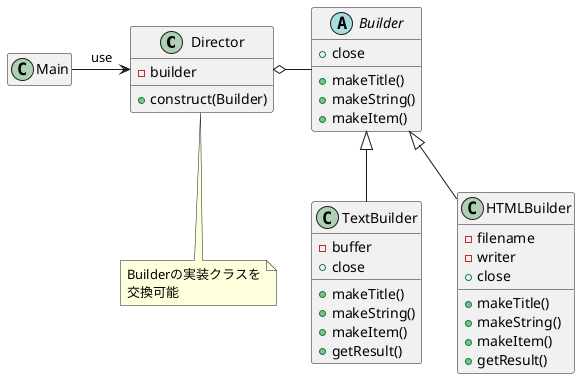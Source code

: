 @startuml

skinparam shadowing false
hide empty fields
hide empty methods


class Director{
    - builder
    + construct(Builder)
}
note bottom: Builderの実装クラスを\n交換可能

abstract class Builder{
    + makeTitle()
    + makeString()
    + makeItem()
    + close
}
class TextBuilder extends Builder {
    - buffer
    + makeTitle()
    + makeString()
    + makeItem()
    + close
    + getResult()
}
class HTMLBuilder extends Builder {
    - filename
    - writer
    + makeTitle()
    + makeString()
    + makeItem()
    + close
    + getResult()
}

class Main

Director o- Builder
Main -> Director : use

@enduml